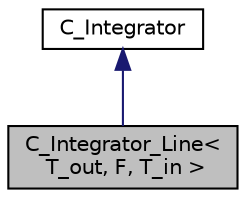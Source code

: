 digraph "C_Integrator_Line&lt; T_out, F, T_in &gt;"
{
  edge [fontname="Helvetica",fontsize="10",labelfontname="Helvetica",labelfontsize="10"];
  node [fontname="Helvetica",fontsize="10",shape=record];
  Node1 [label="C_Integrator_Line\<\l T_out, F, T_in \>",height=0.2,width=0.4,color="black", fillcolor="grey75", style="filled" fontcolor="black"];
  Node2 -> Node1 [dir="back",color="midnightblue",fontsize="10",style="solid",fontname="Helvetica"];
  Node2 [label="C_Integrator",height=0.2,width=0.4,color="black", fillcolor="white", style="filled",URL="$class_c___integrator.html"];
}
